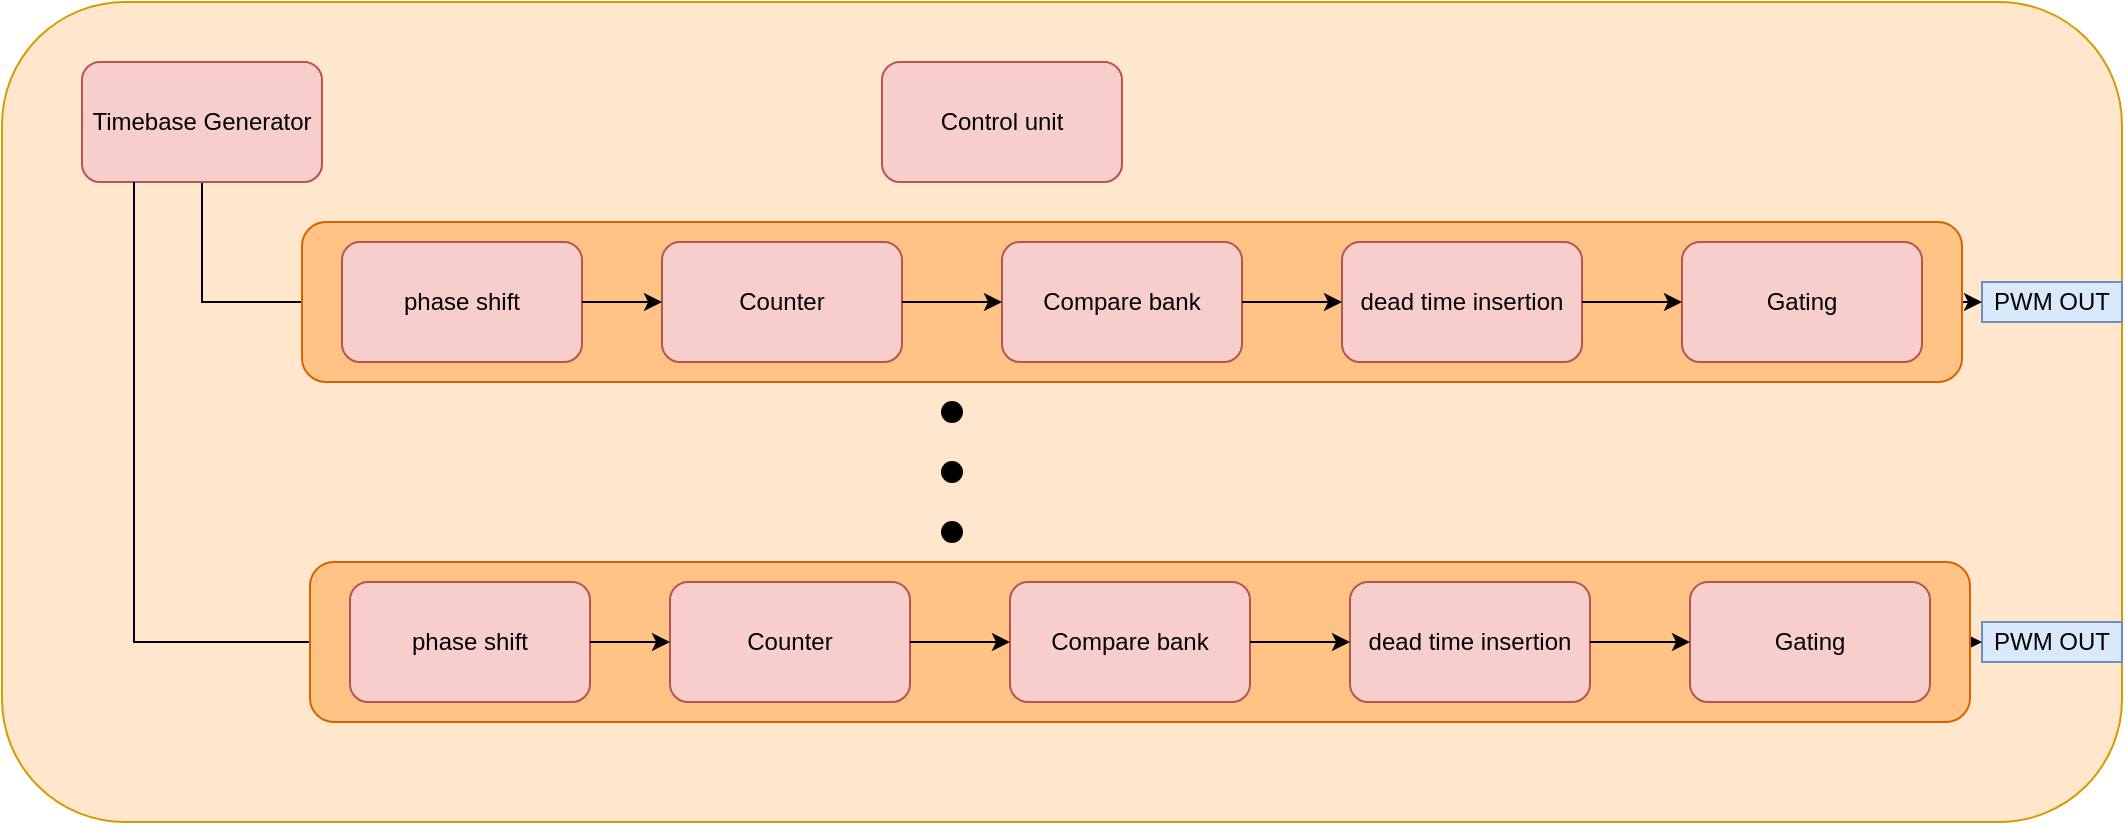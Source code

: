 <mxfile version="12.4.2" type="device" pages="1"><diagram id="HXJPWMqjBAbLycDTAMdj" name="Page-1"><mxGraphModel dx="1591" dy="960" grid="1" gridSize="10" guides="1" tooltips="1" connect="1" arrows="1" fold="1" page="1" pageScale="1" pageWidth="1169" pageHeight="827" background="#ffffff" math="0" shadow="0"><root><mxCell id="0"/><mxCell id="1" parent="0"/><mxCell id="22" value="" style="rounded=1;whiteSpace=wrap;html=1;fillColor=#ffe6cc;strokeColor=#d79b00;" parent="1" vertex="1"><mxGeometry x="74" y="108" width="1060" height="410" as="geometry"/></mxCell><mxCell id="19" style="edgeStyle=orthogonalEdgeStyle;rounded=0;html=1;exitX=0.5;exitY=1;entryX=0;entryY=0.5;jettySize=auto;orthogonalLoop=1;" parent="1" source="2" target="3" edge="1"><mxGeometry relative="1" as="geometry"/></mxCell><mxCell id="2" value="Timebase Generator" style="rounded=1;whiteSpace=wrap;html=1;fillColor=#f8cecc;strokeColor=#b85450;" parent="1" vertex="1"><mxGeometry x="114" y="138" width="120" height="60" as="geometry"/></mxCell><mxCell id="21" style="edgeStyle=orthogonalEdgeStyle;rounded=0;html=1;jettySize=auto;orthogonalLoop=1;endArrow=none;endFill=0;startArrow=classic;startFill=1;exitX=0;exitY=0.5;" parent="1" source="50" target="2" edge="1"><mxGeometry relative="1" as="geometry"><mxPoint x="244" y="428" as="sourcePoint"/><Array as="points"><mxPoint x="140" y="428"/></Array></mxGeometry></mxCell><mxCell id="17" value="" style="group" parent="1" vertex="1" connectable="0"><mxGeometry x="544" y="308" width="10" height="70" as="geometry"/></mxCell><mxCell id="14" value="" style="ellipse;whiteSpace=wrap;html=1;aspect=fixed;fillColor=#000000;" parent="17" vertex="1"><mxGeometry width="10" height="10" as="geometry"/></mxCell><mxCell id="15" value="" style="ellipse;whiteSpace=wrap;html=1;aspect=fixed;fillColor=#000000;" parent="17" vertex="1"><mxGeometry y="30" width="10" height="10" as="geometry"/></mxCell><mxCell id="16" value="" style="ellipse;whiteSpace=wrap;html=1;aspect=fixed;fillColor=#000000;" parent="17" vertex="1"><mxGeometry y="60" width="10" height="10" as="geometry"/></mxCell><mxCell id="61" value="Control unit" style="rounded=1;whiteSpace=wrap;html=1;fillColor=#f8cecc;strokeColor=#b85450;" parent="1" vertex="1"><mxGeometry x="514" y="138" width="120" height="60" as="geometry"/></mxCell><mxCell id="74" value="PWM OUT" style="rounded=0;whiteSpace=wrap;html=1;fillColor=#dae8fc;strokeColor=#6c8ebf;" parent="1" vertex="1"><mxGeometry x="1064" y="248" width="70" height="20" as="geometry"/></mxCell><mxCell id="75" value="PWM OUT" style="rounded=0;whiteSpace=wrap;html=1;fillColor=#dae8fc;strokeColor=#6c8ebf;" parent="1" vertex="1"><mxGeometry x="1064" y="418" width="70" height="20" as="geometry"/></mxCell><mxCell id="76" style="edgeStyle=orthogonalEdgeStyle;rounded=0;html=1;exitX=1;exitY=0.5;entryX=0;entryY=0.5;jettySize=auto;orthogonalLoop=1;" parent="1" source="7" target="74" edge="1"><mxGeometry relative="1" as="geometry"/></mxCell><mxCell id="77" style="edgeStyle=orthogonalEdgeStyle;rounded=0;html=1;exitX=1;exitY=0.5;entryX=0;entryY=0.5;jettySize=auto;orthogonalLoop=1;" parent="1" source="57" target="75" edge="1"><mxGeometry relative="1" as="geometry"/></mxCell><mxCell id="23" value="" style="rounded=1;whiteSpace=wrap;html=1;fillColor=#ffc485;strokeColor=#d76400;" parent="1" vertex="1"><mxGeometry x="224" y="218" width="830" height="80" as="geometry"/></mxCell><mxCell id="3" value="&lt;div&gt;phase shift&lt;/div&gt;" style="rounded=1;whiteSpace=wrap;html=1;fillColor=#f8cecc;strokeColor=#b85450;" parent="1" vertex="1"><mxGeometry x="244" y="228" width="120" height="60" as="geometry"/></mxCell><mxCell id="4" value="Counter" style="rounded=1;whiteSpace=wrap;html=1;fillColor=#f8cecc;strokeColor=#b85450;" parent="1" vertex="1"><mxGeometry x="404" y="228" width="120" height="60" as="geometry"/></mxCell><mxCell id="31" style="edgeStyle=orthogonalEdgeStyle;rounded=0;html=1;exitX=1;exitY=0.5;entryX=0;entryY=0.5;jettySize=auto;orthogonalLoop=1;" parent="1" source="3" target="4" edge="1"><mxGeometry relative="1" as="geometry"/></mxCell><mxCell id="5" value="Compare bank" style="rounded=1;whiteSpace=wrap;html=1;fillColor=#f8cecc;strokeColor=#b85450;" parent="1" vertex="1"><mxGeometry x="574" y="228" width="120" height="60" as="geometry"/></mxCell><mxCell id="32" style="edgeStyle=orthogonalEdgeStyle;rounded=0;html=1;exitX=1;exitY=0.5;entryX=0;entryY=0.5;jettySize=auto;orthogonalLoop=1;" parent="1" source="4" target="5" edge="1"><mxGeometry relative="1" as="geometry"/></mxCell><mxCell id="6" value="dead time insertion" style="rounded=1;whiteSpace=wrap;html=1;fillColor=#f8cecc;strokeColor=#b85450;" parent="1" vertex="1"><mxGeometry x="744" y="228" width="120" height="60" as="geometry"/></mxCell><mxCell id="33" style="edgeStyle=orthogonalEdgeStyle;rounded=0;html=1;exitX=1;exitY=0.5;entryX=0;entryY=0.5;jettySize=auto;orthogonalLoop=1;" parent="1" source="5" target="6" edge="1"><mxGeometry relative="1" as="geometry"/></mxCell><mxCell id="7" value="Gating" style="rounded=1;whiteSpace=wrap;html=1;fillColor=#f8cecc;strokeColor=#b85450;" parent="1" vertex="1"><mxGeometry x="914" y="228" width="120" height="60" as="geometry"/></mxCell><mxCell id="34" style="edgeStyle=orthogonalEdgeStyle;rounded=0;html=1;exitX=1;exitY=0.5;jettySize=auto;orthogonalLoop=1;" parent="1" source="6" target="7" edge="1"><mxGeometry relative="1" as="geometry"/></mxCell><mxCell id="49" value="" style="rounded=1;whiteSpace=wrap;html=1;fillColor=#FFC485;gradientColor=none;strokeColor=#D76400;" parent="1" vertex="1"><mxGeometry x="228" y="388" width="830" height="80" as="geometry"/></mxCell><mxCell id="50" value="&lt;div&gt;phase shift&lt;/div&gt;" style="rounded=1;whiteSpace=wrap;html=1;fillColor=#f8cecc;strokeColor=#b85450;" parent="1" vertex="1"><mxGeometry x="248" y="398" width="120" height="60" as="geometry"/></mxCell><mxCell id="51" value="Counter" style="rounded=1;whiteSpace=wrap;html=1;fillColor=#f8cecc;strokeColor=#b85450;" parent="1" vertex="1"><mxGeometry x="408" y="398" width="120" height="60" as="geometry"/></mxCell><mxCell id="52" style="edgeStyle=orthogonalEdgeStyle;rounded=0;html=1;exitX=1;exitY=0.5;entryX=0;entryY=0.5;jettySize=auto;orthogonalLoop=1;" parent="1" source="50" target="51" edge="1"><mxGeometry relative="1" as="geometry"/></mxCell><mxCell id="53" value="Compare bank" style="rounded=1;whiteSpace=wrap;html=1;fillColor=#f8cecc;strokeColor=#b85450;" parent="1" vertex="1"><mxGeometry x="578" y="398" width="120" height="60" as="geometry"/></mxCell><mxCell id="54" style="edgeStyle=orthogonalEdgeStyle;rounded=0;html=1;exitX=1;exitY=0.5;entryX=0;entryY=0.5;jettySize=auto;orthogonalLoop=1;" parent="1" source="51" target="53" edge="1"><mxGeometry relative="1" as="geometry"/></mxCell><mxCell id="55" value="dead time insertion" style="rounded=1;whiteSpace=wrap;html=1;fillColor=#f8cecc;strokeColor=#b85450;" parent="1" vertex="1"><mxGeometry x="748" y="398" width="120" height="60" as="geometry"/></mxCell><mxCell id="56" style="edgeStyle=orthogonalEdgeStyle;rounded=0;html=1;exitX=1;exitY=0.5;entryX=0;entryY=0.5;jettySize=auto;orthogonalLoop=1;" parent="1" source="53" target="55" edge="1"><mxGeometry relative="1" as="geometry"/></mxCell><mxCell id="57" value="Gating" style="rounded=1;whiteSpace=wrap;html=1;fillColor=#f8cecc;strokeColor=#b85450;" parent="1" vertex="1"><mxGeometry x="918" y="398" width="120" height="60" as="geometry"/></mxCell><mxCell id="58" style="edgeStyle=orthogonalEdgeStyle;rounded=0;html=1;exitX=1;exitY=0.5;jettySize=auto;orthogonalLoop=1;" parent="1" source="55" target="57" edge="1"><mxGeometry relative="1" as="geometry"/></mxCell></root></mxGraphModel></diagram></mxfile>